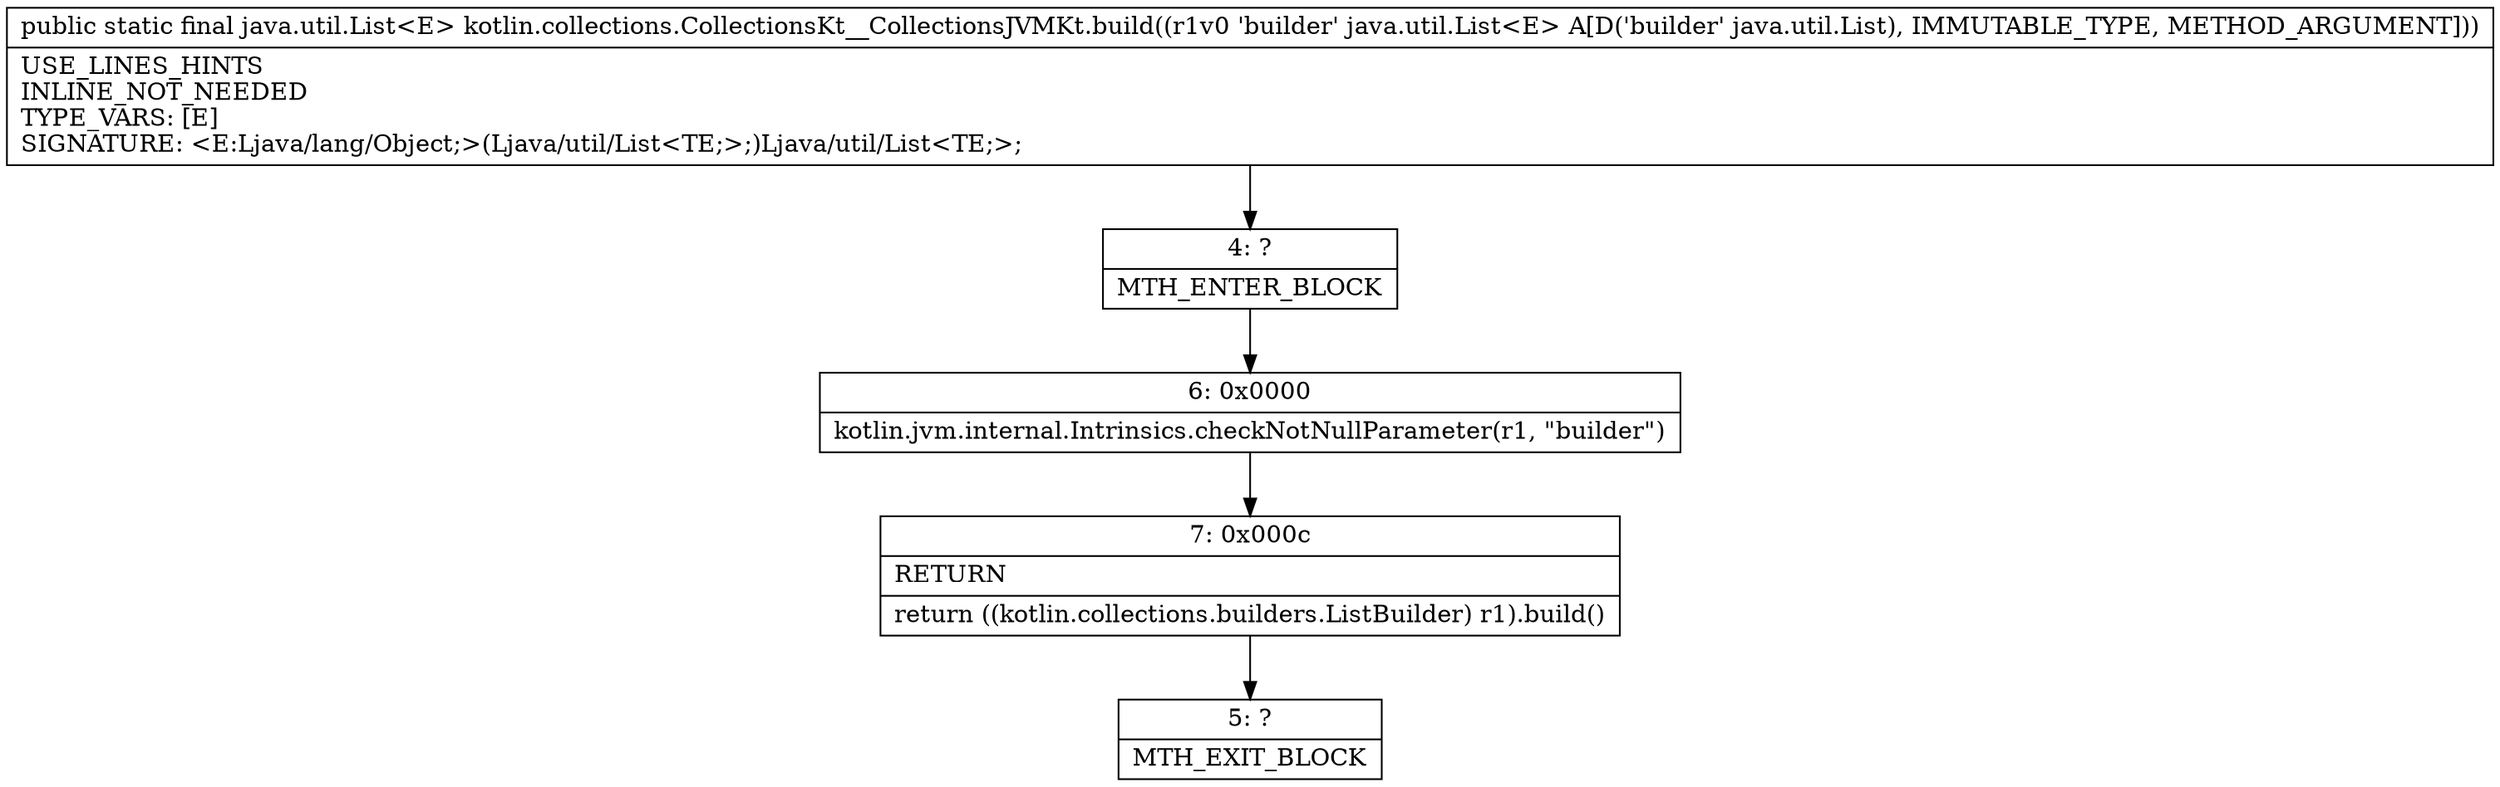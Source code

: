 digraph "CFG forkotlin.collections.CollectionsKt__CollectionsJVMKt.build(Ljava\/util\/List;)Ljava\/util\/List;" {
Node_4 [shape=record,label="{4\:\ ?|MTH_ENTER_BLOCK\l}"];
Node_6 [shape=record,label="{6\:\ 0x0000|kotlin.jvm.internal.Intrinsics.checkNotNullParameter(r1, \"builder\")\l}"];
Node_7 [shape=record,label="{7\:\ 0x000c|RETURN\l|return ((kotlin.collections.builders.ListBuilder) r1).build()\l}"];
Node_5 [shape=record,label="{5\:\ ?|MTH_EXIT_BLOCK\l}"];
MethodNode[shape=record,label="{public static final java.util.List\<E\> kotlin.collections.CollectionsKt__CollectionsJVMKt.build((r1v0 'builder' java.util.List\<E\> A[D('builder' java.util.List), IMMUTABLE_TYPE, METHOD_ARGUMENT]))  | USE_LINES_HINTS\lINLINE_NOT_NEEDED\lTYPE_VARS: [E]\lSIGNATURE: \<E:Ljava\/lang\/Object;\>(Ljava\/util\/List\<TE;\>;)Ljava\/util\/List\<TE;\>;\l}"];
MethodNode -> Node_4;Node_4 -> Node_6;
Node_6 -> Node_7;
Node_7 -> Node_5;
}

